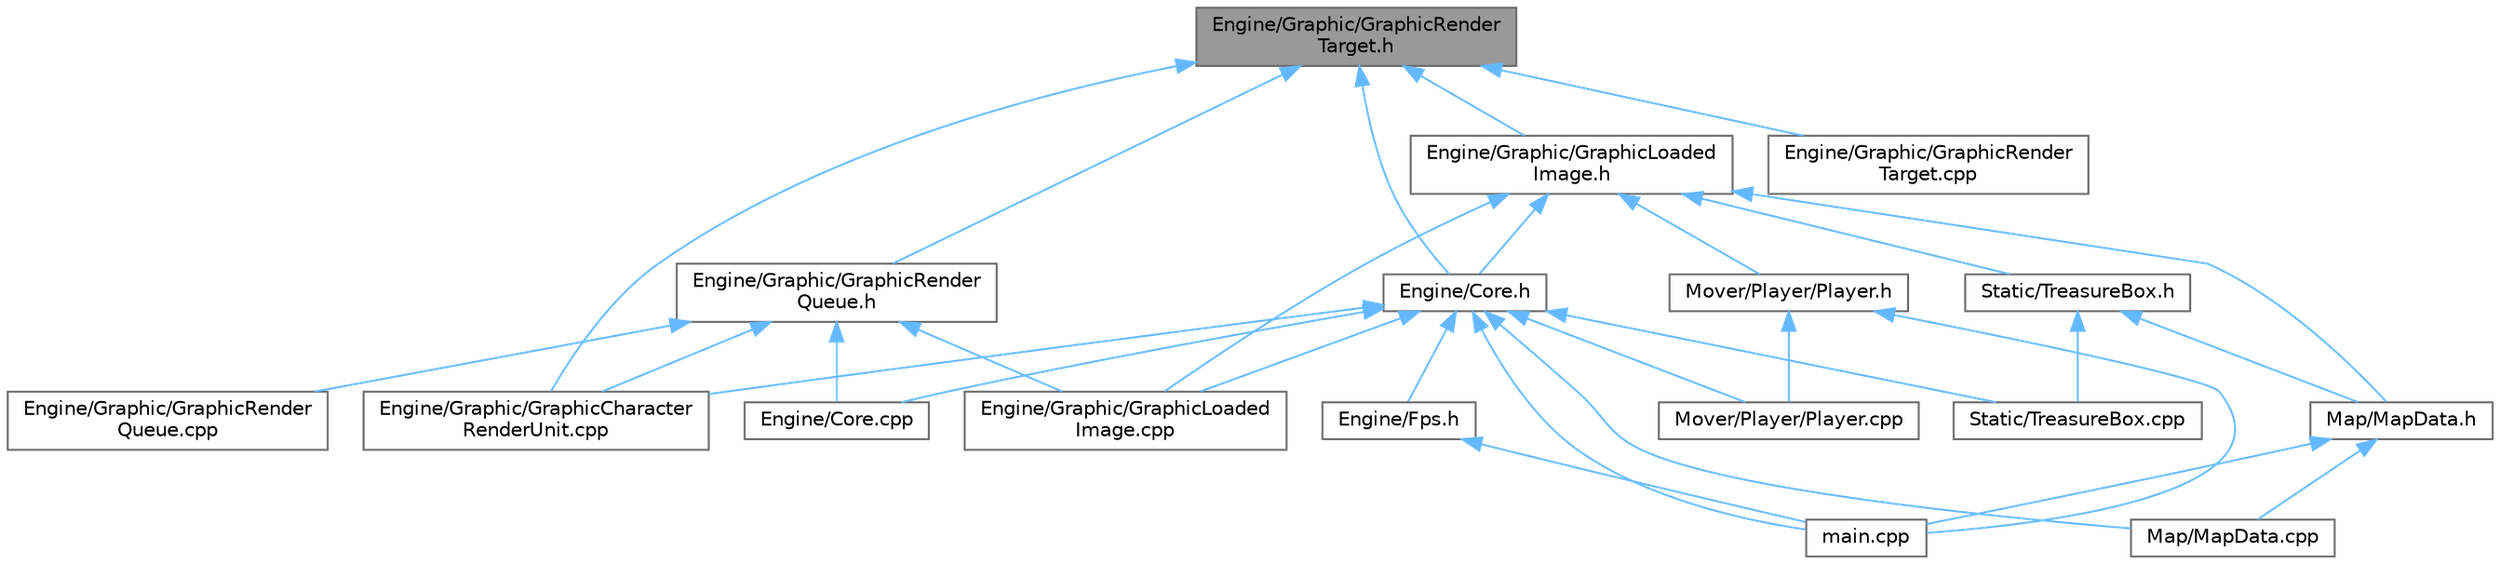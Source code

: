 digraph "Engine/Graphic/GraphicRenderTarget.h"
{
 // LATEX_PDF_SIZE
  bgcolor="transparent";
  edge [fontname=Helvetica,fontsize=10,labelfontname=Helvetica,labelfontsize=10];
  node [fontname=Helvetica,fontsize=10,shape=box,height=0.2,width=0.4];
  Node1 [id="Node000001",label="Engine/Graphic/GraphicRender\lTarget.h",height=0.2,width=0.4,color="gray40", fillcolor="grey60", style="filled", fontcolor="black",tooltip=" "];
  Node1 -> Node2 [id="edge30_Node000001_Node000002",dir="back",color="steelblue1",style="solid",tooltip=" "];
  Node2 [id="Node000002",label="Engine/Core.h",height=0.2,width=0.4,color="grey40", fillcolor="white", style="filled",URL="$_core_8h.html",tooltip=" "];
  Node2 -> Node3 [id="edge31_Node000002_Node000003",dir="back",color="steelblue1",style="solid",tooltip=" "];
  Node3 [id="Node000003",label="Engine/Core.cpp",height=0.2,width=0.4,color="grey40", fillcolor="white", style="filled",URL="$_core_8cpp.html",tooltip=" "];
  Node2 -> Node4 [id="edge32_Node000002_Node000004",dir="back",color="steelblue1",style="solid",tooltip=" "];
  Node4 [id="Node000004",label="Engine/Fps.h",height=0.2,width=0.4,color="grey40", fillcolor="white", style="filled",URL="$_fps_8h.html",tooltip=" "];
  Node4 -> Node5 [id="edge33_Node000004_Node000005",dir="back",color="steelblue1",style="solid",tooltip=" "];
  Node5 [id="Node000005",label="main.cpp",height=0.2,width=0.4,color="grey40", fillcolor="white", style="filled",URL="$main_8cpp.html",tooltip=" "];
  Node2 -> Node6 [id="edge34_Node000002_Node000006",dir="back",color="steelblue1",style="solid",tooltip=" "];
  Node6 [id="Node000006",label="Engine/Graphic/GraphicCharacter\lRenderUnit.cpp",height=0.2,width=0.4,color="grey40", fillcolor="white", style="filled",URL="$_graphic_character_render_unit_8cpp.html",tooltip=" "];
  Node2 -> Node7 [id="edge35_Node000002_Node000007",dir="back",color="steelblue1",style="solid",tooltip=" "];
  Node7 [id="Node000007",label="Engine/Graphic/GraphicLoaded\lImage.cpp",height=0.2,width=0.4,color="grey40", fillcolor="white", style="filled",URL="$_graphic_loaded_image_8cpp.html",tooltip=" "];
  Node2 -> Node8 [id="edge36_Node000002_Node000008",dir="back",color="steelblue1",style="solid",tooltip=" "];
  Node8 [id="Node000008",label="Map/MapData.cpp",height=0.2,width=0.4,color="grey40", fillcolor="white", style="filled",URL="$_map_data_8cpp.html",tooltip=" "];
  Node2 -> Node9 [id="edge37_Node000002_Node000009",dir="back",color="steelblue1",style="solid",tooltip=" "];
  Node9 [id="Node000009",label="Mover/Player/Player.cpp",height=0.2,width=0.4,color="grey40", fillcolor="white", style="filled",URL="$_player_8cpp.html",tooltip=" "];
  Node2 -> Node10 [id="edge38_Node000002_Node000010",dir="back",color="steelblue1",style="solid",tooltip=" "];
  Node10 [id="Node000010",label="Static/TreasureBox.cpp",height=0.2,width=0.4,color="grey40", fillcolor="white", style="filled",URL="$_treasure_box_8cpp.html",tooltip=" "];
  Node2 -> Node5 [id="edge39_Node000002_Node000005",dir="back",color="steelblue1",style="solid",tooltip=" "];
  Node1 -> Node6 [id="edge40_Node000001_Node000006",dir="back",color="steelblue1",style="solid",tooltip=" "];
  Node1 -> Node11 [id="edge41_Node000001_Node000011",dir="back",color="steelblue1",style="solid",tooltip=" "];
  Node11 [id="Node000011",label="Engine/Graphic/GraphicLoaded\lImage.h",height=0.2,width=0.4,color="grey40", fillcolor="white", style="filled",URL="$_graphic_loaded_image_8h.html",tooltip=" "];
  Node11 -> Node2 [id="edge42_Node000011_Node000002",dir="back",color="steelblue1",style="solid",tooltip=" "];
  Node11 -> Node7 [id="edge43_Node000011_Node000007",dir="back",color="steelblue1",style="solid",tooltip=" "];
  Node11 -> Node12 [id="edge44_Node000011_Node000012",dir="back",color="steelblue1",style="solid",tooltip=" "];
  Node12 [id="Node000012",label="Map/MapData.h",height=0.2,width=0.4,color="grey40", fillcolor="white", style="filled",URL="$_map_data_8h.html",tooltip=" "];
  Node12 -> Node8 [id="edge45_Node000012_Node000008",dir="back",color="steelblue1",style="solid",tooltip=" "];
  Node12 -> Node5 [id="edge46_Node000012_Node000005",dir="back",color="steelblue1",style="solid",tooltip=" "];
  Node11 -> Node13 [id="edge47_Node000011_Node000013",dir="back",color="steelblue1",style="solid",tooltip=" "];
  Node13 [id="Node000013",label="Mover/Player/Player.h",height=0.2,width=0.4,color="grey40", fillcolor="white", style="filled",URL="$_player_8h.html",tooltip=" "];
  Node13 -> Node9 [id="edge48_Node000013_Node000009",dir="back",color="steelblue1",style="solid",tooltip=" "];
  Node13 -> Node5 [id="edge49_Node000013_Node000005",dir="back",color="steelblue1",style="solid",tooltip=" "];
  Node11 -> Node14 [id="edge50_Node000011_Node000014",dir="back",color="steelblue1",style="solid",tooltip=" "];
  Node14 [id="Node000014",label="Static/TreasureBox.h",height=0.2,width=0.4,color="grey40", fillcolor="white", style="filled",URL="$_treasure_box_8h.html",tooltip=" "];
  Node14 -> Node12 [id="edge51_Node000014_Node000012",dir="back",color="steelblue1",style="solid",tooltip=" "];
  Node14 -> Node10 [id="edge52_Node000014_Node000010",dir="back",color="steelblue1",style="solid",tooltip=" "];
  Node1 -> Node15 [id="edge53_Node000001_Node000015",dir="back",color="steelblue1",style="solid",tooltip=" "];
  Node15 [id="Node000015",label="Engine/Graphic/GraphicRender\lQueue.h",height=0.2,width=0.4,color="grey40", fillcolor="white", style="filled",URL="$_graphic_render_queue_8h.html",tooltip=" "];
  Node15 -> Node3 [id="edge54_Node000015_Node000003",dir="back",color="steelblue1",style="solid",tooltip=" "];
  Node15 -> Node6 [id="edge55_Node000015_Node000006",dir="back",color="steelblue1",style="solid",tooltip=" "];
  Node15 -> Node7 [id="edge56_Node000015_Node000007",dir="back",color="steelblue1",style="solid",tooltip=" "];
  Node15 -> Node16 [id="edge57_Node000015_Node000016",dir="back",color="steelblue1",style="solid",tooltip=" "];
  Node16 [id="Node000016",label="Engine/Graphic/GraphicRender\lQueue.cpp",height=0.2,width=0.4,color="grey40", fillcolor="white", style="filled",URL="$_graphic_render_queue_8cpp.html",tooltip=" "];
  Node1 -> Node17 [id="edge58_Node000001_Node000017",dir="back",color="steelblue1",style="solid",tooltip=" "];
  Node17 [id="Node000017",label="Engine/Graphic/GraphicRender\lTarget.cpp",height=0.2,width=0.4,color="grey40", fillcolor="white", style="filled",URL="$_graphic_render_target_8cpp.html",tooltip=" "];
}
